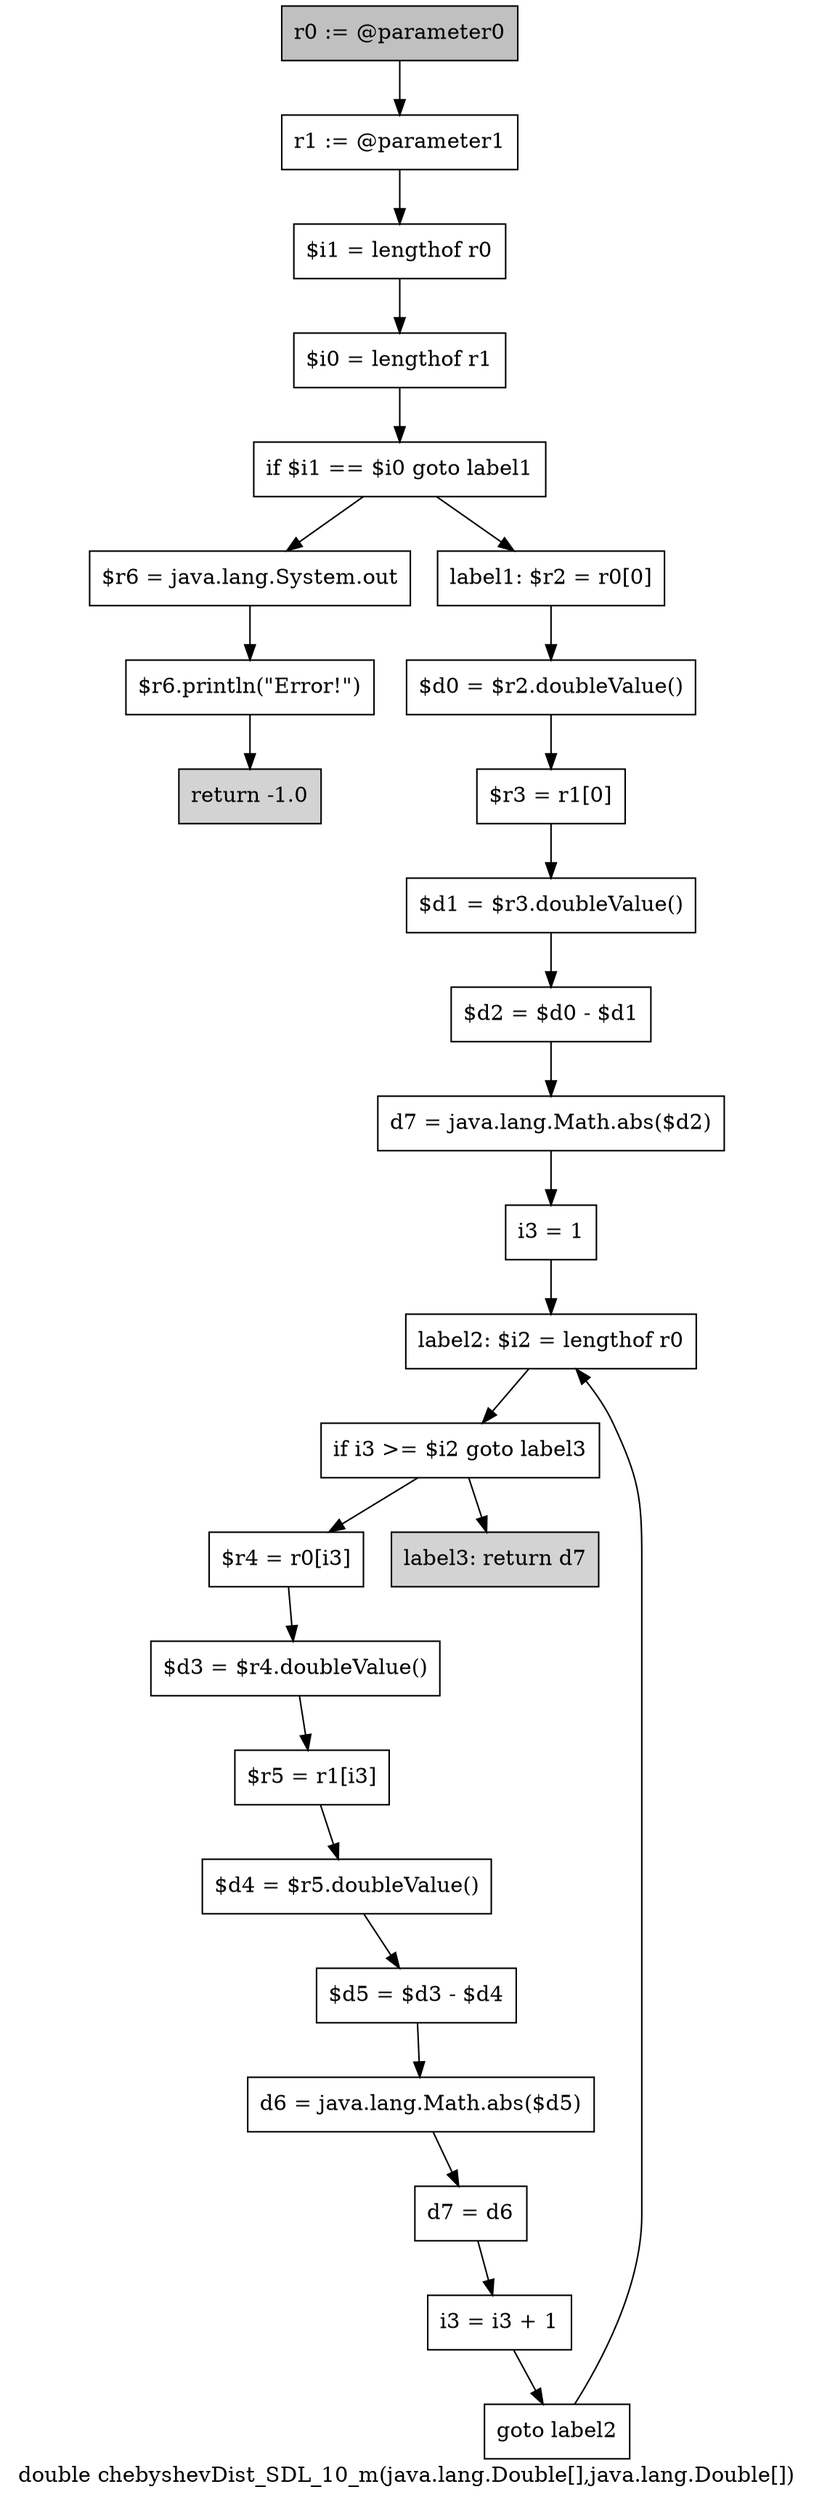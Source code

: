digraph "double chebyshevDist_SDL_10_m(java.lang.Double[],java.lang.Double[])" {
    label="double chebyshevDist_SDL_10_m(java.lang.Double[],java.lang.Double[])";
    node [shape=box];
    "0" [style=filled,fillcolor=gray,label="r0 := @parameter0",];
    "1" [label="r1 := @parameter1",];
    "0"->"1";
    "2" [label="$i1 = lengthof r0",];
    "1"->"2";
    "3" [label="$i0 = lengthof r1",];
    "2"->"3";
    "4" [label="if $i1 == $i0 goto label1",];
    "3"->"4";
    "5" [label="$r6 = java.lang.System.out",];
    "4"->"5";
    "8" [label="label1: $r2 = r0[0]",];
    "4"->"8";
    "6" [label="$r6.println(\"Error!\")",];
    "5"->"6";
    "7" [style=filled,fillcolor=lightgray,label="return -1.0",];
    "6"->"7";
    "9" [label="$d0 = $r2.doubleValue()",];
    "8"->"9";
    "10" [label="$r3 = r1[0]",];
    "9"->"10";
    "11" [label="$d1 = $r3.doubleValue()",];
    "10"->"11";
    "12" [label="$d2 = $d0 - $d1",];
    "11"->"12";
    "13" [label="d7 = java.lang.Math.abs($d2)",];
    "12"->"13";
    "14" [label="i3 = 1",];
    "13"->"14";
    "15" [label="label2: $i2 = lengthof r0",];
    "14"->"15";
    "16" [label="if i3 >= $i2 goto label3",];
    "15"->"16";
    "17" [label="$r4 = r0[i3]",];
    "16"->"17";
    "26" [style=filled,fillcolor=lightgray,label="label3: return d7",];
    "16"->"26";
    "18" [label="$d3 = $r4.doubleValue()",];
    "17"->"18";
    "19" [label="$r5 = r1[i3]",];
    "18"->"19";
    "20" [label="$d4 = $r5.doubleValue()",];
    "19"->"20";
    "21" [label="$d5 = $d3 - $d4",];
    "20"->"21";
    "22" [label="d6 = java.lang.Math.abs($d5)",];
    "21"->"22";
    "23" [label="d7 = d6",];
    "22"->"23";
    "24" [label="i3 = i3 + 1",];
    "23"->"24";
    "25" [label="goto label2",];
    "24"->"25";
    "25"->"15";
}
